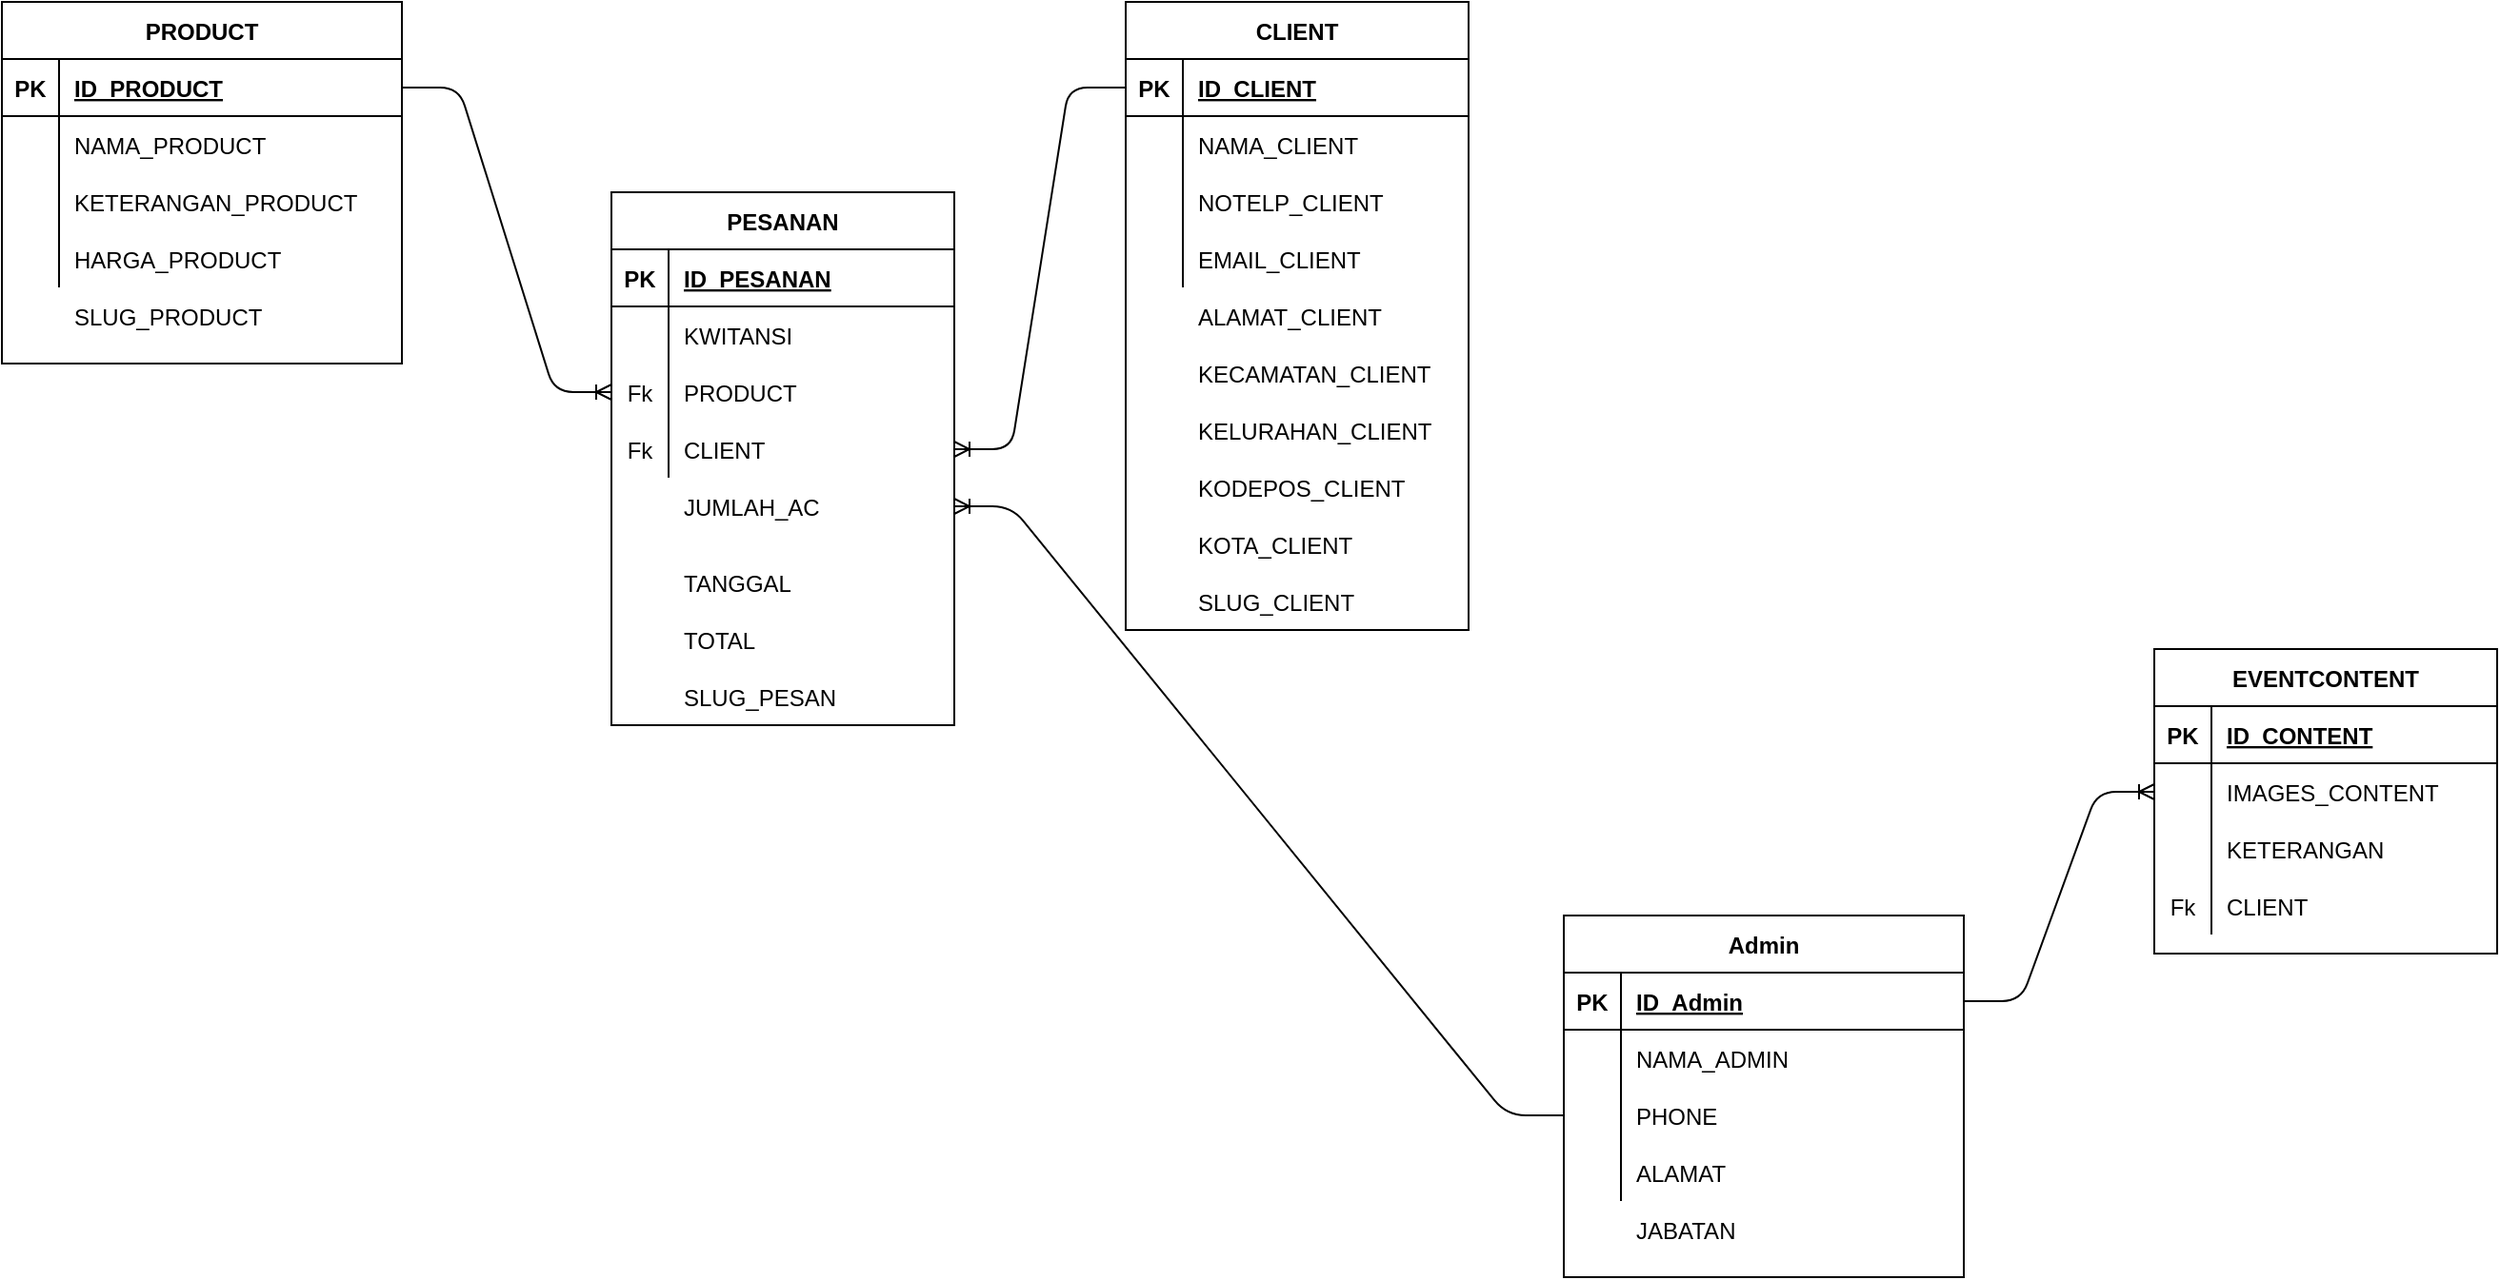 <mxfile version="13.7.9" type="device"><diagram id="Emd0aIy-Yl7s6PFG1E-2" name="Page-1"><mxGraphModel dx="1487" dy="707" grid="1" gridSize="10" guides="1" tooltips="1" connect="1" arrows="1" fold="1" page="0" pageScale="1" pageWidth="850" pageHeight="1100" math="0" shadow="0"><root><mxCell id="0"/><mxCell id="1" parent="0"/><mxCell id="xNtsVP3buJY6_zblZKKg-51" value="" style="group" parent="1" vertex="1" connectable="0"><mxGeometry x="660" y="120" width="180" height="330" as="geometry"/></mxCell><mxCell id="xNtsVP3buJY6_zblZKKg-20" value="CLIENT" style="shape=table;startSize=30;container=1;collapsible=1;childLayout=tableLayout;fixedRows=1;rowLines=0;fontStyle=1;align=center;resizeLast=1;" parent="xNtsVP3buJY6_zblZKKg-51" vertex="1"><mxGeometry width="180" height="330" as="geometry"/></mxCell><mxCell id="xNtsVP3buJY6_zblZKKg-21" value="" style="shape=partialRectangle;collapsible=0;dropTarget=0;pointerEvents=0;fillColor=none;top=0;left=0;bottom=1;right=0;points=[[0,0.5],[1,0.5]];portConstraint=eastwest;" parent="xNtsVP3buJY6_zblZKKg-20" vertex="1"><mxGeometry y="30" width="180" height="30" as="geometry"/></mxCell><mxCell id="xNtsVP3buJY6_zblZKKg-22" value="PK" style="shape=partialRectangle;connectable=0;fillColor=none;top=0;left=0;bottom=0;right=0;fontStyle=1;overflow=hidden;" parent="xNtsVP3buJY6_zblZKKg-21" vertex="1"><mxGeometry width="30" height="30" as="geometry"/></mxCell><mxCell id="xNtsVP3buJY6_zblZKKg-23" value="ID_CLIENT" style="shape=partialRectangle;connectable=0;fillColor=none;top=0;left=0;bottom=0;right=0;align=left;spacingLeft=6;fontStyle=5;overflow=hidden;" parent="xNtsVP3buJY6_zblZKKg-21" vertex="1"><mxGeometry x="30" width="150" height="30" as="geometry"/></mxCell><mxCell id="xNtsVP3buJY6_zblZKKg-24" value="" style="shape=partialRectangle;collapsible=0;dropTarget=0;pointerEvents=0;fillColor=none;top=0;left=0;bottom=0;right=0;points=[[0,0.5],[1,0.5]];portConstraint=eastwest;" parent="xNtsVP3buJY6_zblZKKg-20" vertex="1"><mxGeometry y="60" width="180" height="30" as="geometry"/></mxCell><mxCell id="xNtsVP3buJY6_zblZKKg-25" value="" style="shape=partialRectangle;connectable=0;fillColor=none;top=0;left=0;bottom=0;right=0;editable=1;overflow=hidden;" parent="xNtsVP3buJY6_zblZKKg-24" vertex="1"><mxGeometry width="30" height="30" as="geometry"/></mxCell><mxCell id="xNtsVP3buJY6_zblZKKg-26" value="NAMA_CLIENT" style="shape=partialRectangle;connectable=0;fillColor=none;top=0;left=0;bottom=0;right=0;align=left;spacingLeft=6;overflow=hidden;" parent="xNtsVP3buJY6_zblZKKg-24" vertex="1"><mxGeometry x="30" width="150" height="30" as="geometry"/></mxCell><mxCell id="xNtsVP3buJY6_zblZKKg-27" value="" style="shape=partialRectangle;collapsible=0;dropTarget=0;pointerEvents=0;fillColor=none;top=0;left=0;bottom=0;right=0;points=[[0,0.5],[1,0.5]];portConstraint=eastwest;" parent="xNtsVP3buJY6_zblZKKg-20" vertex="1"><mxGeometry y="90" width="180" height="30" as="geometry"/></mxCell><mxCell id="xNtsVP3buJY6_zblZKKg-28" value="" style="shape=partialRectangle;connectable=0;fillColor=none;top=0;left=0;bottom=0;right=0;editable=1;overflow=hidden;" parent="xNtsVP3buJY6_zblZKKg-27" vertex="1"><mxGeometry width="30" height="30" as="geometry"/></mxCell><mxCell id="xNtsVP3buJY6_zblZKKg-29" value="NOTELP_CLIENT" style="shape=partialRectangle;connectable=0;fillColor=none;top=0;left=0;bottom=0;right=0;align=left;spacingLeft=6;overflow=hidden;" parent="xNtsVP3buJY6_zblZKKg-27" vertex="1"><mxGeometry x="30" width="150" height="30" as="geometry"/></mxCell><mxCell id="xNtsVP3buJY6_zblZKKg-30" value="" style="shape=partialRectangle;collapsible=0;dropTarget=0;pointerEvents=0;fillColor=none;top=0;left=0;bottom=0;right=0;points=[[0,0.5],[1,0.5]];portConstraint=eastwest;" parent="xNtsVP3buJY6_zblZKKg-20" vertex="1"><mxGeometry y="120" width="180" height="30" as="geometry"/></mxCell><mxCell id="xNtsVP3buJY6_zblZKKg-31" value="" style="shape=partialRectangle;connectable=0;fillColor=none;top=0;left=0;bottom=0;right=0;editable=1;overflow=hidden;" parent="xNtsVP3buJY6_zblZKKg-30" vertex="1"><mxGeometry width="30" height="30" as="geometry"/></mxCell><mxCell id="xNtsVP3buJY6_zblZKKg-32" value="EMAIL_CLIENT" style="shape=partialRectangle;connectable=0;fillColor=none;top=0;left=0;bottom=0;right=0;align=left;spacingLeft=6;overflow=hidden;" parent="xNtsVP3buJY6_zblZKKg-30" vertex="1"><mxGeometry x="30" width="150" height="30" as="geometry"/></mxCell><mxCell id="xNtsVP3buJY6_zblZKKg-33" value="" style="shape=partialRectangle;collapsible=0;dropTarget=0;pointerEvents=0;fillColor=none;top=0;left=0;bottom=0;right=0;points=[[0,0.5],[1,0.5]];portConstraint=eastwest;" parent="xNtsVP3buJY6_zblZKKg-51" vertex="1"><mxGeometry y="150" width="180" height="30" as="geometry"/></mxCell><mxCell id="xNtsVP3buJY6_zblZKKg-34" value="" style="shape=partialRectangle;connectable=0;fillColor=none;top=0;left=0;bottom=0;right=0;editable=1;overflow=hidden;" parent="xNtsVP3buJY6_zblZKKg-33" vertex="1"><mxGeometry width="30" height="30" as="geometry"/></mxCell><mxCell id="xNtsVP3buJY6_zblZKKg-35" value="ALAMAT_CLIENT" style="shape=partialRectangle;connectable=0;fillColor=none;top=0;left=0;bottom=0;right=0;align=left;spacingLeft=6;overflow=hidden;" parent="xNtsVP3buJY6_zblZKKg-33" vertex="1"><mxGeometry x="30" width="150" height="30" as="geometry"/></mxCell><mxCell id="xNtsVP3buJY6_zblZKKg-36" value="" style="shape=partialRectangle;collapsible=0;dropTarget=0;pointerEvents=0;fillColor=none;top=0;left=0;bottom=0;right=0;points=[[0,0.5],[1,0.5]];portConstraint=eastwest;" parent="xNtsVP3buJY6_zblZKKg-51" vertex="1"><mxGeometry y="180" width="180" height="30" as="geometry"/></mxCell><mxCell id="xNtsVP3buJY6_zblZKKg-37" value="" style="shape=partialRectangle;connectable=0;fillColor=none;top=0;left=0;bottom=0;right=0;editable=1;overflow=hidden;" parent="xNtsVP3buJY6_zblZKKg-36" vertex="1"><mxGeometry width="30" height="30" as="geometry"/></mxCell><mxCell id="xNtsVP3buJY6_zblZKKg-38" value="KECAMATAN_CLIENT" style="shape=partialRectangle;connectable=0;fillColor=none;top=0;left=0;bottom=0;right=0;align=left;spacingLeft=6;overflow=hidden;" parent="xNtsVP3buJY6_zblZKKg-36" vertex="1"><mxGeometry x="30" width="150" height="30" as="geometry"/></mxCell><mxCell id="xNtsVP3buJY6_zblZKKg-39" value="" style="shape=partialRectangle;collapsible=0;dropTarget=0;pointerEvents=0;fillColor=none;top=0;left=0;bottom=0;right=0;points=[[0,0.5],[1,0.5]];portConstraint=eastwest;" parent="xNtsVP3buJY6_zblZKKg-51" vertex="1"><mxGeometry y="210" width="180" height="30" as="geometry"/></mxCell><mxCell id="xNtsVP3buJY6_zblZKKg-40" value="" style="shape=partialRectangle;connectable=0;fillColor=none;top=0;left=0;bottom=0;right=0;editable=1;overflow=hidden;" parent="xNtsVP3buJY6_zblZKKg-39" vertex="1"><mxGeometry width="30" height="30" as="geometry"/></mxCell><mxCell id="xNtsVP3buJY6_zblZKKg-41" value="KELURAHAN_CLIENT" style="shape=partialRectangle;connectable=0;fillColor=none;top=0;left=0;bottom=0;right=0;align=left;spacingLeft=6;overflow=hidden;" parent="xNtsVP3buJY6_zblZKKg-39" vertex="1"><mxGeometry x="30" width="150" height="30" as="geometry"/></mxCell><mxCell id="xNtsVP3buJY6_zblZKKg-42" value="" style="shape=partialRectangle;collapsible=0;dropTarget=0;pointerEvents=0;fillColor=none;top=0;left=0;bottom=0;right=0;points=[[0,0.5],[1,0.5]];portConstraint=eastwest;" parent="xNtsVP3buJY6_zblZKKg-51" vertex="1"><mxGeometry y="240" width="180" height="30" as="geometry"/></mxCell><mxCell id="xNtsVP3buJY6_zblZKKg-43" value="" style="shape=partialRectangle;connectable=0;fillColor=none;top=0;left=0;bottom=0;right=0;editable=1;overflow=hidden;" parent="xNtsVP3buJY6_zblZKKg-42" vertex="1"><mxGeometry width="30" height="30" as="geometry"/></mxCell><mxCell id="xNtsVP3buJY6_zblZKKg-44" value="KODEPOS_CLIENT" style="shape=partialRectangle;connectable=0;fillColor=none;top=0;left=0;bottom=0;right=0;align=left;spacingLeft=6;overflow=hidden;" parent="xNtsVP3buJY6_zblZKKg-42" vertex="1"><mxGeometry x="30" width="150" height="30" as="geometry"/></mxCell><mxCell id="xNtsVP3buJY6_zblZKKg-45" value="" style="shape=partialRectangle;collapsible=0;dropTarget=0;pointerEvents=0;fillColor=none;top=0;left=0;bottom=0;right=0;points=[[0,0.5],[1,0.5]];portConstraint=eastwest;" parent="xNtsVP3buJY6_zblZKKg-51" vertex="1"><mxGeometry y="270" width="180" height="30" as="geometry"/></mxCell><mxCell id="xNtsVP3buJY6_zblZKKg-46" value="" style="shape=partialRectangle;connectable=0;fillColor=none;top=0;left=0;bottom=0;right=0;editable=1;overflow=hidden;" parent="xNtsVP3buJY6_zblZKKg-45" vertex="1"><mxGeometry width="30" height="30" as="geometry"/></mxCell><mxCell id="xNtsVP3buJY6_zblZKKg-47" value="KOTA_CLIENT" style="shape=partialRectangle;connectable=0;fillColor=none;top=0;left=0;bottom=0;right=0;align=left;spacingLeft=6;overflow=hidden;" parent="xNtsVP3buJY6_zblZKKg-45" vertex="1"><mxGeometry x="30" width="150" height="30" as="geometry"/></mxCell><mxCell id="xNtsVP3buJY6_zblZKKg-48" value="" style="shape=partialRectangle;collapsible=0;dropTarget=0;pointerEvents=0;fillColor=none;top=0;left=0;bottom=0;right=0;points=[[0,0.5],[1,0.5]];portConstraint=eastwest;" parent="xNtsVP3buJY6_zblZKKg-51" vertex="1"><mxGeometry y="300" width="180" height="30" as="geometry"/></mxCell><mxCell id="xNtsVP3buJY6_zblZKKg-49" value="" style="shape=partialRectangle;connectable=0;fillColor=none;top=0;left=0;bottom=0;right=0;editable=1;overflow=hidden;" parent="xNtsVP3buJY6_zblZKKg-48" vertex="1"><mxGeometry width="30" height="30" as="geometry"/></mxCell><mxCell id="xNtsVP3buJY6_zblZKKg-50" value="SLUG_CLIENT" style="shape=partialRectangle;connectable=0;fillColor=none;top=0;left=0;bottom=0;right=0;align=left;spacingLeft=6;overflow=hidden;" parent="xNtsVP3buJY6_zblZKKg-48" vertex="1"><mxGeometry x="30" width="150" height="30" as="geometry"/></mxCell><mxCell id="xNtsVP3buJY6_zblZKKg-52" value="PESANAN" style="shape=table;startSize=30;container=1;collapsible=1;childLayout=tableLayout;fixedRows=1;rowLines=0;fontStyle=1;align=center;resizeLast=1;" parent="1" vertex="1"><mxGeometry x="390" y="220" width="180" height="280" as="geometry"/></mxCell><mxCell id="xNtsVP3buJY6_zblZKKg-53" value="" style="shape=partialRectangle;collapsible=0;dropTarget=0;pointerEvents=0;fillColor=none;top=0;left=0;bottom=1;right=0;points=[[0,0.5],[1,0.5]];portConstraint=eastwest;" parent="xNtsVP3buJY6_zblZKKg-52" vertex="1"><mxGeometry y="30" width="180" height="30" as="geometry"/></mxCell><mxCell id="xNtsVP3buJY6_zblZKKg-54" value="PK" style="shape=partialRectangle;connectable=0;fillColor=none;top=0;left=0;bottom=0;right=0;fontStyle=1;overflow=hidden;" parent="xNtsVP3buJY6_zblZKKg-53" vertex="1"><mxGeometry width="30" height="30" as="geometry"/></mxCell><mxCell id="xNtsVP3buJY6_zblZKKg-55" value="ID_PESANAN" style="shape=partialRectangle;connectable=0;fillColor=none;top=0;left=0;bottom=0;right=0;align=left;spacingLeft=6;fontStyle=5;overflow=hidden;" parent="xNtsVP3buJY6_zblZKKg-53" vertex="1"><mxGeometry x="30" width="150" height="30" as="geometry"/></mxCell><mxCell id="xNtsVP3buJY6_zblZKKg-56" value="" style="shape=partialRectangle;collapsible=0;dropTarget=0;pointerEvents=0;fillColor=none;top=0;left=0;bottom=0;right=0;points=[[0,0.5],[1,0.5]];portConstraint=eastwest;" parent="xNtsVP3buJY6_zblZKKg-52" vertex="1"><mxGeometry y="60" width="180" height="30" as="geometry"/></mxCell><mxCell id="xNtsVP3buJY6_zblZKKg-57" value="" style="shape=partialRectangle;connectable=0;fillColor=none;top=0;left=0;bottom=0;right=0;editable=1;overflow=hidden;" parent="xNtsVP3buJY6_zblZKKg-56" vertex="1"><mxGeometry width="30" height="30" as="geometry"/></mxCell><mxCell id="xNtsVP3buJY6_zblZKKg-58" value="KWITANSI" style="shape=partialRectangle;connectable=0;fillColor=none;top=0;left=0;bottom=0;right=0;align=left;spacingLeft=6;overflow=hidden;" parent="xNtsVP3buJY6_zblZKKg-56" vertex="1"><mxGeometry x="30" width="150" height="30" as="geometry"/></mxCell><mxCell id="xNtsVP3buJY6_zblZKKg-59" value="" style="shape=partialRectangle;collapsible=0;dropTarget=0;pointerEvents=0;fillColor=none;top=0;left=0;bottom=0;right=0;points=[[0,0.5],[1,0.5]];portConstraint=eastwest;" parent="xNtsVP3buJY6_zblZKKg-52" vertex="1"><mxGeometry y="90" width="180" height="30" as="geometry"/></mxCell><mxCell id="xNtsVP3buJY6_zblZKKg-60" value="Fk" style="shape=partialRectangle;connectable=0;fillColor=none;top=0;left=0;bottom=0;right=0;editable=1;overflow=hidden;" parent="xNtsVP3buJY6_zblZKKg-59" vertex="1"><mxGeometry width="30" height="30" as="geometry"/></mxCell><mxCell id="xNtsVP3buJY6_zblZKKg-61" value="PRODUCT" style="shape=partialRectangle;connectable=0;fillColor=none;top=0;left=0;bottom=0;right=0;align=left;spacingLeft=6;overflow=hidden;" parent="xNtsVP3buJY6_zblZKKg-59" vertex="1"><mxGeometry x="30" width="150" height="30" as="geometry"/></mxCell><mxCell id="xNtsVP3buJY6_zblZKKg-62" value="" style="shape=partialRectangle;collapsible=0;dropTarget=0;pointerEvents=0;fillColor=none;top=0;left=0;bottom=0;right=0;points=[[0,0.5],[1,0.5]];portConstraint=eastwest;" parent="xNtsVP3buJY6_zblZKKg-52" vertex="1"><mxGeometry y="120" width="180" height="30" as="geometry"/></mxCell><mxCell id="xNtsVP3buJY6_zblZKKg-63" value="Fk" style="shape=partialRectangle;connectable=0;fillColor=none;top=0;left=0;bottom=0;right=0;editable=1;overflow=hidden;" parent="xNtsVP3buJY6_zblZKKg-62" vertex="1"><mxGeometry width="30" height="30" as="geometry"/></mxCell><mxCell id="xNtsVP3buJY6_zblZKKg-64" value="CLIENT" style="shape=partialRectangle;connectable=0;fillColor=none;top=0;left=0;bottom=0;right=0;align=left;spacingLeft=6;overflow=hidden;" parent="xNtsVP3buJY6_zblZKKg-62" vertex="1"><mxGeometry x="30" width="150" height="30" as="geometry"/></mxCell><mxCell id="xNtsVP3buJY6_zblZKKg-65" value="" style="shape=partialRectangle;collapsible=0;dropTarget=0;pointerEvents=0;fillColor=none;top=0;left=0;bottom=0;right=0;points=[[0,0.5],[1,0.5]];portConstraint=eastwest;" parent="1" vertex="1"><mxGeometry x="390" y="370" width="180" height="30" as="geometry"/></mxCell><mxCell id="xNtsVP3buJY6_zblZKKg-66" value="" style="shape=partialRectangle;connectable=0;fillColor=none;top=0;left=0;bottom=0;right=0;editable=1;overflow=hidden;" parent="xNtsVP3buJY6_zblZKKg-65" vertex="1"><mxGeometry width="30" height="30" as="geometry"/></mxCell><mxCell id="xNtsVP3buJY6_zblZKKg-67" value="JUMLAH_AC" style="shape=partialRectangle;connectable=0;fillColor=none;top=0;left=0;bottom=0;right=0;align=left;spacingLeft=6;overflow=hidden;" parent="xNtsVP3buJY6_zblZKKg-65" vertex="1"><mxGeometry x="30" width="150" height="30" as="geometry"/></mxCell><mxCell id="xNtsVP3buJY6_zblZKKg-68" value="" style="shape=partialRectangle;collapsible=0;dropTarget=0;pointerEvents=0;fillColor=none;top=0;left=0;bottom=0;right=0;points=[[0,0.5],[1,0.5]];portConstraint=eastwest;" parent="1" vertex="1"><mxGeometry x="390" y="410" width="180" height="30" as="geometry"/></mxCell><mxCell id="xNtsVP3buJY6_zblZKKg-69" value="" style="shape=partialRectangle;connectable=0;fillColor=none;top=0;left=0;bottom=0;right=0;editable=1;overflow=hidden;" parent="xNtsVP3buJY6_zblZKKg-68" vertex="1"><mxGeometry width="30" height="30" as="geometry"/></mxCell><mxCell id="xNtsVP3buJY6_zblZKKg-70" value="TANGGAL" style="shape=partialRectangle;connectable=0;fillColor=none;top=0;left=0;bottom=0;right=0;align=left;spacingLeft=6;overflow=hidden;" parent="xNtsVP3buJY6_zblZKKg-68" vertex="1"><mxGeometry x="30" width="150" height="30" as="geometry"/></mxCell><mxCell id="xNtsVP3buJY6_zblZKKg-71" value="" style="shape=partialRectangle;collapsible=0;dropTarget=0;pointerEvents=0;fillColor=none;top=0;left=0;bottom=0;right=0;points=[[0,0.5],[1,0.5]];portConstraint=eastwest;" parent="1" vertex="1"><mxGeometry x="390" y="440" width="180" height="30" as="geometry"/></mxCell><mxCell id="xNtsVP3buJY6_zblZKKg-72" value="" style="shape=partialRectangle;connectable=0;fillColor=none;top=0;left=0;bottom=0;right=0;editable=1;overflow=hidden;" parent="xNtsVP3buJY6_zblZKKg-71" vertex="1"><mxGeometry width="30" height="30" as="geometry"/></mxCell><mxCell id="xNtsVP3buJY6_zblZKKg-73" value="TOTAL" style="shape=partialRectangle;connectable=0;fillColor=none;top=0;left=0;bottom=0;right=0;align=left;spacingLeft=6;overflow=hidden;" parent="xNtsVP3buJY6_zblZKKg-71" vertex="1"><mxGeometry x="30" width="150" height="30" as="geometry"/></mxCell><mxCell id="xNtsVP3buJY6_zblZKKg-74" value="" style="shape=partialRectangle;collapsible=0;dropTarget=0;pointerEvents=0;fillColor=none;top=0;left=0;bottom=0;right=0;points=[[0,0.5],[1,0.5]];portConstraint=eastwest;" parent="1" vertex="1"><mxGeometry x="390" y="470" width="180" height="30" as="geometry"/></mxCell><mxCell id="xNtsVP3buJY6_zblZKKg-75" value="" style="shape=partialRectangle;connectable=0;fillColor=none;top=0;left=0;bottom=0;right=0;editable=1;overflow=hidden;" parent="xNtsVP3buJY6_zblZKKg-74" vertex="1"><mxGeometry width="30" height="30" as="geometry"/></mxCell><mxCell id="xNtsVP3buJY6_zblZKKg-76" value="SLUG_PESAN" style="shape=partialRectangle;connectable=0;fillColor=none;top=0;left=0;bottom=0;right=0;align=left;spacingLeft=6;overflow=hidden;" parent="xNtsVP3buJY6_zblZKKg-74" vertex="1"><mxGeometry x="30" width="150" height="30" as="geometry"/></mxCell><mxCell id="xNtsVP3buJY6_zblZKKg-77" value="" style="edgeStyle=entityRelationEdgeStyle;fontSize=12;html=1;endArrow=ERoneToMany;exitX=1;exitY=0.5;exitDx=0;exitDy=0;entryX=0;entryY=0.5;entryDx=0;entryDy=0;" parent="1" source="xNtsVP3buJY6_zblZKKg-2" target="xNtsVP3buJY6_zblZKKg-59" edge="1"><mxGeometry width="100" height="100" relative="1" as="geometry"><mxPoint x="370" y="430" as="sourcePoint"/><mxPoint x="470" y="330" as="targetPoint"/></mxGeometry></mxCell><mxCell id="xNtsVP3buJY6_zblZKKg-78" value="" style="edgeStyle=entityRelationEdgeStyle;fontSize=12;html=1;endArrow=ERoneToMany;exitX=0;exitY=0.5;exitDx=0;exitDy=0;entryX=1;entryY=0.5;entryDx=0;entryDy=0;" parent="1" source="xNtsVP3buJY6_zblZKKg-21" target="xNtsVP3buJY6_zblZKKg-62" edge="1"><mxGeometry width="100" height="100" relative="1" as="geometry"><mxPoint x="370" y="420" as="sourcePoint"/><mxPoint x="470" y="320" as="targetPoint"/></mxGeometry></mxCell><mxCell id="xNtsVP3buJY6_zblZKKg-79" value="" style="group" parent="1" vertex="1" connectable="0"><mxGeometry x="70" y="120" width="210" height="190" as="geometry"/></mxCell><mxCell id="xNtsVP3buJY6_zblZKKg-1" value="PRODUCT" style="shape=table;startSize=30;container=1;collapsible=1;childLayout=tableLayout;fixedRows=1;rowLines=0;fontStyle=1;align=center;resizeLast=1;" parent="xNtsVP3buJY6_zblZKKg-79" vertex="1"><mxGeometry width="210" height="190" as="geometry"/></mxCell><mxCell id="xNtsVP3buJY6_zblZKKg-2" value="" style="shape=partialRectangle;collapsible=0;dropTarget=0;pointerEvents=0;fillColor=none;top=0;left=0;bottom=1;right=0;points=[[0,0.5],[1,0.5]];portConstraint=eastwest;" parent="xNtsVP3buJY6_zblZKKg-1" vertex="1"><mxGeometry y="30" width="210" height="30" as="geometry"/></mxCell><mxCell id="xNtsVP3buJY6_zblZKKg-3" value="PK" style="shape=partialRectangle;connectable=0;fillColor=none;top=0;left=0;bottom=0;right=0;fontStyle=1;overflow=hidden;" parent="xNtsVP3buJY6_zblZKKg-2" vertex="1"><mxGeometry width="30" height="30" as="geometry"/></mxCell><mxCell id="xNtsVP3buJY6_zblZKKg-4" value="ID_PRODUCT" style="shape=partialRectangle;connectable=0;fillColor=none;top=0;left=0;bottom=0;right=0;align=left;spacingLeft=6;fontStyle=5;overflow=hidden;" parent="xNtsVP3buJY6_zblZKKg-2" vertex="1"><mxGeometry x="30" width="180" height="30" as="geometry"/></mxCell><mxCell id="xNtsVP3buJY6_zblZKKg-5" value="" style="shape=partialRectangle;collapsible=0;dropTarget=0;pointerEvents=0;fillColor=none;top=0;left=0;bottom=0;right=0;points=[[0,0.5],[1,0.5]];portConstraint=eastwest;" parent="xNtsVP3buJY6_zblZKKg-1" vertex="1"><mxGeometry y="60" width="210" height="30" as="geometry"/></mxCell><mxCell id="xNtsVP3buJY6_zblZKKg-6" value="" style="shape=partialRectangle;connectable=0;fillColor=none;top=0;left=0;bottom=0;right=0;editable=1;overflow=hidden;" parent="xNtsVP3buJY6_zblZKKg-5" vertex="1"><mxGeometry width="30" height="30" as="geometry"/></mxCell><mxCell id="xNtsVP3buJY6_zblZKKg-7" value="NAMA_PRODUCT" style="shape=partialRectangle;connectable=0;fillColor=none;top=0;left=0;bottom=0;right=0;align=left;spacingLeft=6;overflow=hidden;" parent="xNtsVP3buJY6_zblZKKg-5" vertex="1"><mxGeometry x="30" width="180" height="30" as="geometry"/></mxCell><mxCell id="xNtsVP3buJY6_zblZKKg-8" value="" style="shape=partialRectangle;collapsible=0;dropTarget=0;pointerEvents=0;fillColor=none;top=0;left=0;bottom=0;right=0;points=[[0,0.5],[1,0.5]];portConstraint=eastwest;" parent="xNtsVP3buJY6_zblZKKg-1" vertex="1"><mxGeometry y="90" width="210" height="30" as="geometry"/></mxCell><mxCell id="xNtsVP3buJY6_zblZKKg-9" value="" style="shape=partialRectangle;connectable=0;fillColor=none;top=0;left=0;bottom=0;right=0;editable=1;overflow=hidden;" parent="xNtsVP3buJY6_zblZKKg-8" vertex="1"><mxGeometry width="30" height="30" as="geometry"/></mxCell><mxCell id="xNtsVP3buJY6_zblZKKg-10" value="KETERANGAN_PRODUCT" style="shape=partialRectangle;connectable=0;fillColor=none;top=0;left=0;bottom=0;right=0;align=left;spacingLeft=6;overflow=hidden;" parent="xNtsVP3buJY6_zblZKKg-8" vertex="1"><mxGeometry x="30" width="180" height="30" as="geometry"/></mxCell><mxCell id="xNtsVP3buJY6_zblZKKg-11" value="" style="shape=partialRectangle;collapsible=0;dropTarget=0;pointerEvents=0;fillColor=none;top=0;left=0;bottom=0;right=0;points=[[0,0.5],[1,0.5]];portConstraint=eastwest;" parent="xNtsVP3buJY6_zblZKKg-1" vertex="1"><mxGeometry y="120" width="210" height="30" as="geometry"/></mxCell><mxCell id="xNtsVP3buJY6_zblZKKg-12" value="" style="shape=partialRectangle;connectable=0;fillColor=none;top=0;left=0;bottom=0;right=0;editable=1;overflow=hidden;" parent="xNtsVP3buJY6_zblZKKg-11" vertex="1"><mxGeometry width="30" height="30" as="geometry"/></mxCell><mxCell id="xNtsVP3buJY6_zblZKKg-13" value="HARGA_PRODUCT" style="shape=partialRectangle;connectable=0;fillColor=none;top=0;left=0;bottom=0;right=0;align=left;spacingLeft=6;overflow=hidden;" parent="xNtsVP3buJY6_zblZKKg-11" vertex="1"><mxGeometry x="30" width="180" height="30" as="geometry"/></mxCell><mxCell id="xNtsVP3buJY6_zblZKKg-17" value="" style="shape=partialRectangle;collapsible=0;dropTarget=0;pointerEvents=0;fillColor=none;top=0;left=0;bottom=0;right=0;points=[[0,0.5],[1,0.5]];portConstraint=eastwest;" parent="xNtsVP3buJY6_zblZKKg-79" vertex="1"><mxGeometry y="150" width="210" height="30" as="geometry"/></mxCell><mxCell id="xNtsVP3buJY6_zblZKKg-18" value="" style="shape=partialRectangle;connectable=0;fillColor=none;top=0;left=0;bottom=0;right=0;editable=1;overflow=hidden;" parent="xNtsVP3buJY6_zblZKKg-17" vertex="1"><mxGeometry width="30" height="30" as="geometry"/></mxCell><mxCell id="xNtsVP3buJY6_zblZKKg-19" value="SLUG_PRODUCT" style="shape=partialRectangle;connectable=0;fillColor=none;top=0;left=0;bottom=0;right=0;align=left;spacingLeft=6;overflow=hidden;" parent="xNtsVP3buJY6_zblZKKg-17" vertex="1"><mxGeometry x="30" width="180" height="30" as="geometry"/></mxCell><mxCell id="IJUIMkF8MD_VqRQHguBh-1" value="" style="group" vertex="1" connectable="0" parent="1"><mxGeometry x="890" y="600" width="210" height="190" as="geometry"/></mxCell><mxCell id="IJUIMkF8MD_VqRQHguBh-2" value="Admin" style="shape=table;startSize=30;container=1;collapsible=1;childLayout=tableLayout;fixedRows=1;rowLines=0;fontStyle=1;align=center;resizeLast=1;" vertex="1" parent="IJUIMkF8MD_VqRQHguBh-1"><mxGeometry width="210" height="190" as="geometry"/></mxCell><mxCell id="IJUIMkF8MD_VqRQHguBh-3" value="" style="shape=partialRectangle;collapsible=0;dropTarget=0;pointerEvents=0;fillColor=none;top=0;left=0;bottom=1;right=0;points=[[0,0.5],[1,0.5]];portConstraint=eastwest;" vertex="1" parent="IJUIMkF8MD_VqRQHguBh-2"><mxGeometry y="30" width="210" height="30" as="geometry"/></mxCell><mxCell id="IJUIMkF8MD_VqRQHguBh-4" value="PK" style="shape=partialRectangle;connectable=0;fillColor=none;top=0;left=0;bottom=0;right=0;fontStyle=1;overflow=hidden;" vertex="1" parent="IJUIMkF8MD_VqRQHguBh-3"><mxGeometry width="30" height="30" as="geometry"/></mxCell><mxCell id="IJUIMkF8MD_VqRQHguBh-5" value="ID_Admin" style="shape=partialRectangle;connectable=0;fillColor=none;top=0;left=0;bottom=0;right=0;align=left;spacingLeft=6;fontStyle=5;overflow=hidden;" vertex="1" parent="IJUIMkF8MD_VqRQHguBh-3"><mxGeometry x="30" width="180" height="30" as="geometry"/></mxCell><mxCell id="IJUIMkF8MD_VqRQHguBh-6" value="" style="shape=partialRectangle;collapsible=0;dropTarget=0;pointerEvents=0;fillColor=none;top=0;left=0;bottom=0;right=0;points=[[0,0.5],[1,0.5]];portConstraint=eastwest;" vertex="1" parent="IJUIMkF8MD_VqRQHguBh-2"><mxGeometry y="60" width="210" height="30" as="geometry"/></mxCell><mxCell id="IJUIMkF8MD_VqRQHguBh-7" value="" style="shape=partialRectangle;connectable=0;fillColor=none;top=0;left=0;bottom=0;right=0;editable=1;overflow=hidden;" vertex="1" parent="IJUIMkF8MD_VqRQHguBh-6"><mxGeometry width="30" height="30" as="geometry"/></mxCell><mxCell id="IJUIMkF8MD_VqRQHguBh-8" value="NAMA_ADMIN" style="shape=partialRectangle;connectable=0;fillColor=none;top=0;left=0;bottom=0;right=0;align=left;spacingLeft=6;overflow=hidden;" vertex="1" parent="IJUIMkF8MD_VqRQHguBh-6"><mxGeometry x="30" width="180" height="30" as="geometry"/></mxCell><mxCell id="IJUIMkF8MD_VqRQHguBh-9" value="" style="shape=partialRectangle;collapsible=0;dropTarget=0;pointerEvents=0;fillColor=none;top=0;left=0;bottom=0;right=0;points=[[0,0.5],[1,0.5]];portConstraint=eastwest;" vertex="1" parent="IJUIMkF8MD_VqRQHguBh-2"><mxGeometry y="90" width="210" height="30" as="geometry"/></mxCell><mxCell id="IJUIMkF8MD_VqRQHguBh-10" value="" style="shape=partialRectangle;connectable=0;fillColor=none;top=0;left=0;bottom=0;right=0;editable=1;overflow=hidden;" vertex="1" parent="IJUIMkF8MD_VqRQHguBh-9"><mxGeometry width="30" height="30" as="geometry"/></mxCell><mxCell id="IJUIMkF8MD_VqRQHguBh-11" value="PHONE" style="shape=partialRectangle;connectable=0;fillColor=none;top=0;left=0;bottom=0;right=0;align=left;spacingLeft=6;overflow=hidden;" vertex="1" parent="IJUIMkF8MD_VqRQHguBh-9"><mxGeometry x="30" width="180" height="30" as="geometry"/></mxCell><mxCell id="IJUIMkF8MD_VqRQHguBh-12" value="" style="shape=partialRectangle;collapsible=0;dropTarget=0;pointerEvents=0;fillColor=none;top=0;left=0;bottom=0;right=0;points=[[0,0.5],[1,0.5]];portConstraint=eastwest;" vertex="1" parent="IJUIMkF8MD_VqRQHguBh-2"><mxGeometry y="120" width="210" height="30" as="geometry"/></mxCell><mxCell id="IJUIMkF8MD_VqRQHguBh-13" value="" style="shape=partialRectangle;connectable=0;fillColor=none;top=0;left=0;bottom=0;right=0;editable=1;overflow=hidden;" vertex="1" parent="IJUIMkF8MD_VqRQHguBh-12"><mxGeometry width="30" height="30" as="geometry"/></mxCell><mxCell id="IJUIMkF8MD_VqRQHguBh-14" value="ALAMAT" style="shape=partialRectangle;connectable=0;fillColor=none;top=0;left=0;bottom=0;right=0;align=left;spacingLeft=6;overflow=hidden;" vertex="1" parent="IJUIMkF8MD_VqRQHguBh-12"><mxGeometry x="30" width="180" height="30" as="geometry"/></mxCell><mxCell id="IJUIMkF8MD_VqRQHguBh-15" value="" style="shape=partialRectangle;collapsible=0;dropTarget=0;pointerEvents=0;fillColor=none;top=0;left=0;bottom=0;right=0;points=[[0,0.5],[1,0.5]];portConstraint=eastwest;" vertex="1" parent="IJUIMkF8MD_VqRQHguBh-1"><mxGeometry y="150" width="210" height="30" as="geometry"/></mxCell><mxCell id="IJUIMkF8MD_VqRQHguBh-16" value="" style="shape=partialRectangle;connectable=0;fillColor=none;top=0;left=0;bottom=0;right=0;editable=1;overflow=hidden;" vertex="1" parent="IJUIMkF8MD_VqRQHguBh-15"><mxGeometry width="30" height="30" as="geometry"/></mxCell><mxCell id="IJUIMkF8MD_VqRQHguBh-17" value="JABATAN" style="shape=partialRectangle;connectable=0;fillColor=none;top=0;left=0;bottom=0;right=0;align=left;spacingLeft=6;overflow=hidden;" vertex="1" parent="IJUIMkF8MD_VqRQHguBh-15"><mxGeometry x="30" width="180" height="30" as="geometry"/></mxCell><mxCell id="IJUIMkF8MD_VqRQHguBh-19" value="" style="edgeStyle=entityRelationEdgeStyle;fontSize=12;html=1;endArrow=ERoneToMany;exitX=1;exitY=0.5;exitDx=0;exitDy=0;entryX=0;entryY=0.5;entryDx=0;entryDy=0;" edge="1" parent="1" source="IJUIMkF8MD_VqRQHguBh-3" target="xNtsVP3buJY6_zblZKKg-84"><mxGeometry width="100" height="100" relative="1" as="geometry"><mxPoint x="760" y="510.0" as="sourcePoint"/><mxPoint x="870" y="670" as="targetPoint"/></mxGeometry></mxCell><mxCell id="xNtsVP3buJY6_zblZKKg-80" value="EVENTCONTENT" style="shape=table;startSize=30;container=1;collapsible=1;childLayout=tableLayout;fixedRows=1;rowLines=0;fontStyle=1;align=center;resizeLast=1;" parent="1" vertex="1"><mxGeometry x="1200" y="460" width="180" height="160" as="geometry"/></mxCell><mxCell id="xNtsVP3buJY6_zblZKKg-81" value="" style="shape=partialRectangle;collapsible=0;dropTarget=0;pointerEvents=0;fillColor=none;top=0;left=0;bottom=1;right=0;points=[[0,0.5],[1,0.5]];portConstraint=eastwest;" parent="xNtsVP3buJY6_zblZKKg-80" vertex="1"><mxGeometry y="30" width="180" height="30" as="geometry"/></mxCell><mxCell id="xNtsVP3buJY6_zblZKKg-82" value="PK" style="shape=partialRectangle;connectable=0;fillColor=none;top=0;left=0;bottom=0;right=0;fontStyle=1;overflow=hidden;" parent="xNtsVP3buJY6_zblZKKg-81" vertex="1"><mxGeometry width="30" height="30" as="geometry"/></mxCell><mxCell id="xNtsVP3buJY6_zblZKKg-83" value="ID_CONTENT" style="shape=partialRectangle;connectable=0;fillColor=none;top=0;left=0;bottom=0;right=0;align=left;spacingLeft=6;fontStyle=5;overflow=hidden;" parent="xNtsVP3buJY6_zblZKKg-81" vertex="1"><mxGeometry x="30" width="150" height="30" as="geometry"/></mxCell><mxCell id="xNtsVP3buJY6_zblZKKg-84" value="" style="shape=partialRectangle;collapsible=0;dropTarget=0;pointerEvents=0;fillColor=none;top=0;left=0;bottom=0;right=0;points=[[0,0.5],[1,0.5]];portConstraint=eastwest;" parent="xNtsVP3buJY6_zblZKKg-80" vertex="1"><mxGeometry y="60" width="180" height="30" as="geometry"/></mxCell><mxCell id="xNtsVP3buJY6_zblZKKg-85" value="" style="shape=partialRectangle;connectable=0;fillColor=none;top=0;left=0;bottom=0;right=0;editable=1;overflow=hidden;" parent="xNtsVP3buJY6_zblZKKg-84" vertex="1"><mxGeometry width="30" height="30" as="geometry"/></mxCell><mxCell id="xNtsVP3buJY6_zblZKKg-86" value="IMAGES_CONTENT" style="shape=partialRectangle;connectable=0;fillColor=none;top=0;left=0;bottom=0;right=0;align=left;spacingLeft=6;overflow=hidden;" parent="xNtsVP3buJY6_zblZKKg-84" vertex="1"><mxGeometry x="30" width="150" height="30" as="geometry"/></mxCell><mxCell id="xNtsVP3buJY6_zblZKKg-87" value="" style="shape=partialRectangle;collapsible=0;dropTarget=0;pointerEvents=0;fillColor=none;top=0;left=0;bottom=0;right=0;points=[[0,0.5],[1,0.5]];portConstraint=eastwest;" parent="xNtsVP3buJY6_zblZKKg-80" vertex="1"><mxGeometry y="90" width="180" height="30" as="geometry"/></mxCell><mxCell id="xNtsVP3buJY6_zblZKKg-88" value="" style="shape=partialRectangle;connectable=0;fillColor=none;top=0;left=0;bottom=0;right=0;editable=1;overflow=hidden;" parent="xNtsVP3buJY6_zblZKKg-87" vertex="1"><mxGeometry width="30" height="30" as="geometry"/></mxCell><mxCell id="xNtsVP3buJY6_zblZKKg-89" value="KETERANGAN" style="shape=partialRectangle;connectable=0;fillColor=none;top=0;left=0;bottom=0;right=0;align=left;spacingLeft=6;overflow=hidden;" parent="xNtsVP3buJY6_zblZKKg-87" vertex="1"><mxGeometry x="30" width="150" height="30" as="geometry"/></mxCell><mxCell id="xNtsVP3buJY6_zblZKKg-90" value="" style="shape=partialRectangle;collapsible=0;dropTarget=0;pointerEvents=0;fillColor=none;top=0;left=0;bottom=0;right=0;points=[[0,0.5],[1,0.5]];portConstraint=eastwest;" parent="xNtsVP3buJY6_zblZKKg-80" vertex="1"><mxGeometry y="120" width="180" height="30" as="geometry"/></mxCell><mxCell id="xNtsVP3buJY6_zblZKKg-91" value="Fk" style="shape=partialRectangle;connectable=0;fillColor=none;top=0;left=0;bottom=0;right=0;editable=1;overflow=hidden;" parent="xNtsVP3buJY6_zblZKKg-90" vertex="1"><mxGeometry width="30" height="30" as="geometry"/></mxCell><mxCell id="xNtsVP3buJY6_zblZKKg-92" value="CLIENT" style="shape=partialRectangle;connectable=0;fillColor=none;top=0;left=0;bottom=0;right=0;align=left;spacingLeft=6;overflow=hidden;" parent="xNtsVP3buJY6_zblZKKg-90" vertex="1"><mxGeometry x="30" width="150" height="30" as="geometry"/></mxCell><mxCell id="IJUIMkF8MD_VqRQHguBh-21" value="" style="edgeStyle=entityRelationEdgeStyle;fontSize=12;html=1;endArrow=ERoneToMany;entryX=1;entryY=0.5;entryDx=0;entryDy=0;exitX=0;exitY=0.5;exitDx=0;exitDy=0;" edge="1" parent="1" source="IJUIMkF8MD_VqRQHguBh-9" target="xNtsVP3buJY6_zblZKKg-65"><mxGeometry width="100" height="100" relative="1" as="geometry"><mxPoint x="510" y="791.882" as="sourcePoint"/><mxPoint x="410" y="345" as="targetPoint"/></mxGeometry></mxCell></root></mxGraphModel></diagram></mxfile>